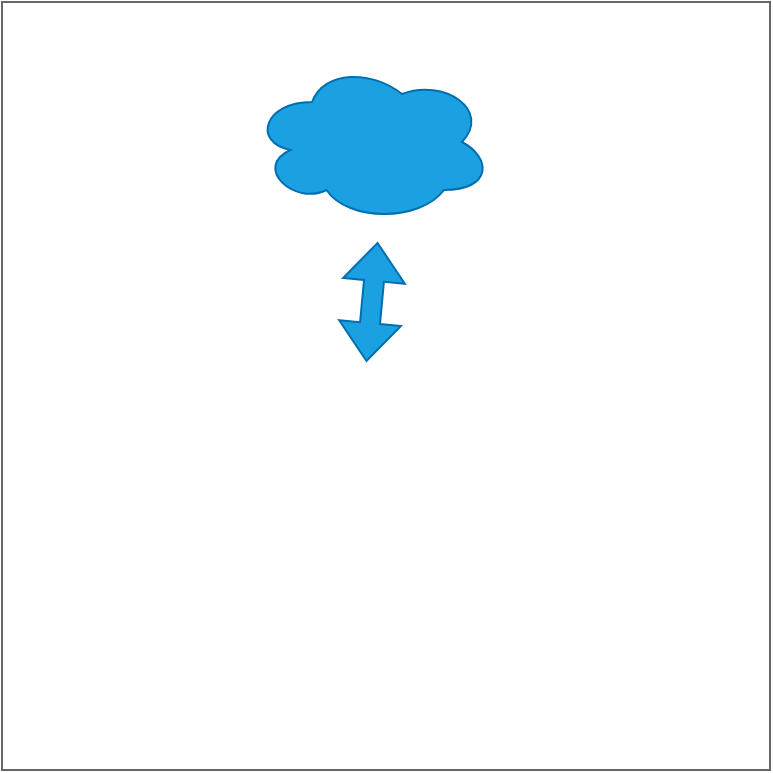 <mxfile version="22.1.16" type="device">
  <diagram name="Page-1" id="MuZVvoodq-XPGNOuY06b">
    <mxGraphModel dx="1221" dy="713" grid="1" gridSize="10" guides="1" tooltips="1" connect="1" arrows="1" fold="1" page="1" pageScale="1" pageWidth="850" pageHeight="1100" math="0" shadow="0">
      <root>
        <mxCell id="0" />
        <mxCell id="1" parent="0" />
        <mxCell id="bTtcp_-NLH_COfa7ZWis-8" value="" style="whiteSpace=wrap;html=1;aspect=fixed;fillColor=#FFFFFF;fontColor=#333333;strokeColor=#666666;" vertex="1" parent="1">
          <mxGeometry x="170" y="280" width="384" height="384" as="geometry" />
        </mxCell>
        <mxCell id="bTtcp_-NLH_COfa7ZWis-1" value="" style="shape=image;verticalLabelPosition=bottom;labelBackgroundColor=default;verticalAlign=top;aspect=fixed;imageAspect=0;image=https://cdn-icons-png.flaticon.com/512/5531/5531543.png;" vertex="1" parent="1">
          <mxGeometry x="270" y="450" width="170" height="170" as="geometry" />
        </mxCell>
        <mxCell id="bTtcp_-NLH_COfa7ZWis-2" value="" style="shape=image;verticalLabelPosition=bottom;labelBackgroundColor=default;verticalAlign=top;aspect=fixed;imageAspect=0;image=https://cdn-icons-png.flaticon.com/512/3593/3593684.png;" vertex="1" parent="1">
          <mxGeometry x="394" y="420" width="62" height="62" as="geometry" />
        </mxCell>
        <mxCell id="bTtcp_-NLH_COfa7ZWis-5" value="" style="ellipse;shape=cloud;whiteSpace=wrap;html=1;fillColor=#1ba1e2;fontColor=#ffffff;strokeColor=#006EAF;" vertex="1" parent="1">
          <mxGeometry x="295" y="310" width="120" height="80" as="geometry" />
        </mxCell>
        <mxCell id="bTtcp_-NLH_COfa7ZWis-6" value="" style="shape=flexArrow;endArrow=classic;startArrow=classic;html=1;rounded=0;fillColor=#1ba1e2;strokeColor=#006EAF;" edge="1" parent="1">
          <mxGeometry width="100" height="100" relative="1" as="geometry">
            <mxPoint x="352.21" y="460" as="sourcePoint" />
            <mxPoint x="357.8" y="400" as="targetPoint" />
          </mxGeometry>
        </mxCell>
      </root>
    </mxGraphModel>
  </diagram>
</mxfile>
